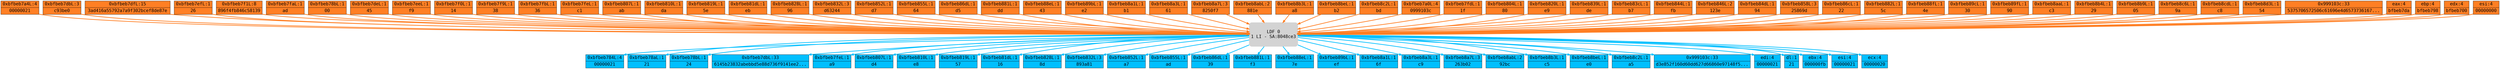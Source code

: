 digraph G {
	graph [bb="0,0,11090,306"];
	node [label="\N"];
	0	 [color=lightgrey,
		fontname=Consolas,
		fontsize=20,
		height=1.5139,
		label="LDF 0\n1 LI - SA:8048ce3",
		pos="5644,153",
		shape=Mrecord,
		style=filled,
		width=3];
	59	 [fillcolor=deepskyblue1,
		fontname=Consolas,
		fontsize=20,
		height=0.84722,
		label="{0xbfbeb784L:4 | 00000021 }",
		pos="2666,31",
		rects="2581.5,31,2750.5,61 2581.5,1,2750.5,31",
		shape=record,
		style=filled,
		width=2.3403];
	0 -> 59	 [color=deepskyblue1,
		penwidth=3,
		pos="e,2750.5,60.168 5535.9,150.4 5050.5,142.99 3081.9,110.32 2760.8,61.826"];
	60	 [fillcolor=deepskyblue1,
		fontname=Consolas,
		fontsize=20,
		height=0.84722,
		label="{0xbfbeb78aL:1 | 21 }",
		pos="2853,31",
		rects="2768.5,31,2937.5,61 2768.5,1,2937.5,31",
		shape=record,
		style=filled,
		width=2.3403];
	0 -> 60	 [color=deepskyblue1,
		penwidth=3,
		pos="e,2937.5,60.159 5535.9,152.36 5101.1,153.18 3478.2,150.25 2947.6,61.863"];
	61	 [fillcolor=deepskyblue1,
		fontname=Consolas,
		fontsize=20,
		height=0.84722,
		label="{0xbfbeb78bL:1 | 24 }",
		pos="3040,31",
		rects="2955.5,31,3124.5,61 2955.5,1,3124.5,31",
		shape=record,
		style=filled,
		width=2.3403];
	0 -> 61	 [color=deepskyblue1,
		penwidth=3,
		pos="e,3124.5,60.149 5535.7,152.04 5120,151.59 3626.6,144.28 3134.6,61.862"];
	62	 [fillcolor=deepskyblue1,
		fontname=Consolas,
		fontsize=20,
		height=0.84722,
		label="{0xbfbeb7dbL:33 | 6145b23832abebbd5e88d736f9141ee2... }",
		pos="3363,31",
		rects="3143,31,3583,61 3143,1,3583,31",
		shape=record,
		style=filled,
		width=6.1111];
	0 -> 62	 [color=deepskyblue1,
		penwidth=3,
		pos="e,3581.1,61.015 5535.9,150.55 5230.2,145.73 4333.6,126.71 3592,62 3591.8,61.98 3591.6,61.961 3591.3,61.941"];
	63	 [fillcolor=deepskyblue1,
		fontname=Consolas,
		fontsize=20,
		height=0.84722,
		label="{0xbfbeb7feL:1 | a9 }",
		pos="3683,31",
		rects="3601,31,3765,61 3601,1,3765,31",
		shape=record,
		style=filled,
		width=2.2778];
	0 -> 63	 [color=deepskyblue1,
		penwidth=3,
		pos="e,3765.2,59.989 5536,150.58 5193.9,145.5 4136.3,125.11 3775.2,61.779"];
	64	 [fillcolor=deepskyblue1,
		fontname=Consolas,
		fontsize=20,
		height=0.84722,
		label="{0xbfbeb807L:1 | d4 }",
		pos="3868,31",
		rects="3783.5,31,3952.5,61 3783.5,1,3952.5,31",
		shape=record,
		style=filled,
		width=2.3403];
	0 -> 64	 [color=deepskyblue1,
		penwidth=3,
		pos="e,3952.5,60.078 5535.9,149.82 5217.6,142.84 4286.2,118.21 3962.9,61.923"];
	65	 [fillcolor=deepskyblue1,
		fontname=Consolas,
		fontsize=20,
		height=0.84722,
		label="{0xbfbeb810L:1 | e8 }",
		pos="4055,31",
		rects="3970.5,31,4139.5,61 3970.5,1,4139.5,31",
		shape=record,
		style=filled,
		width=2.3403];
	0 -> 65	 [color=deepskyblue1,
		penwidth=3,
		pos="e,4139.6,60.051 5535.9,148.98 5242.6,140.24 4434.6,112.39 4149.5,61.858"];
	66	 [fillcolor=deepskyblue1,
		fontname=Consolas,
		fontsize=20,
		height=0.84722,
		label="{0xbfbeb819L:1 | 57 }",
		pos="4242,31",
		rects="4157.5,31,4326.5,61 4157.5,1,4326.5,31",
		shape=record,
		style=filled,
		width=2.3403];
	0 -> 66	 [color=deepskyblue1,
		penwidth=3,
		pos="e,4326.6,60.017 5535.7,147.9 5268.9,137.27 4584.1,106.62 4336.6,61.885"];
	67	 [fillcolor=deepskyblue1,
		fontname=Consolas,
		fontsize=20,
		height=0.84722,
		label="{0xbfbeb81dL:1 | 16 }",
		pos="4429,31",
		rects="4344.5,31,4513.5,61 4344.5,1,4513.5,31",
		shape=record,
		style=filled,
		width=2.3403];
	0 -> 67	 [color=deepskyblue1,
		penwidth=3,
		pos="e,4513.6,59.971 5535.8,151.5 5336.3,148.79 4897.4,134.48 4523.5,61.915"];
	68	 [fillcolor=deepskyblue1,
		fontname=Consolas,
		fontsize=20,
		height=0.84722,
		label="{0xbfbeb828L:1 | 8d }",
		pos="4616,31",
		rects="4531.5,31,4700.5,61 4531.5,1,4700.5,31",
		shape=record,
		style=filled,
		width=2.3403];
	0 -> 68	 [color=deepskyblue1,
		penwidth=3,
		pos="e,4700.6,59.907 5535.7,149.03 5362.4,142.64 5012.4,122.96 4710.4,61.91"];
	69	 [fillcolor=deepskyblue1,
		fontname=Consolas,
		fontsize=20,
		height=0.84722,
		label="{0xbfbeb832L:3 | 893a81 }",
		pos="4803,31",
		rects="4718.5,31,4887.5,61 4718.5,1,4887.5,31",
		shape=record,
		style=filled,
		width=2.3403];
	0 -> 69	 [color=deepskyblue1,
		penwidth=3,
		pos="e,4887.6,59.811 5535.9,145.41 5391.8,135.19 5128.9,111.53 4897.6,61.963"];
	70	 [fillcolor=deepskyblue1,
		fontname=Consolas,
		fontsize=20,
		height=0.84722,
		label="{0xbfbeb852L:1 | a7 }",
		pos="4990,31",
		rects="4905.5,31,5074.5,61 4905.5,1,5074.5,31",
		shape=record,
		style=filled,
		width=2.3403];
	0 -> 70	 [color=deepskyblue1,
		penwidth=3,
		pos="e,5074.6,59.654 5536,139.51 5424.8,125.55 5246.8,100.11 5084.8,62.061"];
	71	 [fillcolor=deepskyblue1,
		fontname=Consolas,
		fontsize=20,
		height=0.84722,
		label="{0xbfbeb855L:1 | ad }",
		pos="5177,31",
		rects="5092.5,31,5261.5,61 5092.5,1,5261.5,31",
		shape=record,
		style=filled,
		width=2.3403];
	0 -> 71	 [color=deepskyblue1,
		penwidth=3,
		pos="e,5261.7,59.348 5535.7,128.05 5463.5,111.56 5366.2,88.373 5271.5,62.069"];
	72	 [fillcolor=deepskyblue1,
		fontname=Consolas,
		fontsize=20,
		height=0.84722,
		label="{0xbfbeb86dL:1 | 39 }",
		pos="5364,31",
		rects="5279.5,31,5448.5,61 5279.5,1,5448.5,31",
		shape=record,
		style=filled,
		width=2.3403];
	0 -> 72	 [color=deepskyblue1,
		penwidth=3,
		pos="e,5431.9,61.113 5535.7,105.6 5504.2,92.096 5470.4,77.615 5441.2,65.102"];
	73	 [fillcolor=deepskyblue1,
		fontname=Consolas,
		fontsize=20,
		height=0.84722,
		label="{0xbfbeb881L:1 | f3 }",
		pos="5551,31",
		rects="5466.5,31,5635.5,61 5466.5,1,5635.5,31",
		shape=record,
		style=filled,
		width=2.3403];
	0 -> 73	 [color=deepskyblue1,
		penwidth=3,
		pos="e,5573.6,61.158 5602.7,98.667 5594.9,88.694 5587,78.472 5579.8,69.122"];
	74	 [fillcolor=deepskyblue1,
		fontname=Consolas,
		fontsize=20,
		height=0.84722,
		label="{0xbfbeb88eL:1 | 7e }",
		pos="5738,31",
		rects="5653.5,31,5822.5,61 5653.5,1,5822.5,31",
		shape=record,
		style=filled,
		width=2.3403];
	0 -> 74	 [color=deepskyblue1,
		penwidth=3,
		pos="e,5715.2,61.158 5685.8,98.667 5693.6,88.694 5701.6,78.472 5708.9,69.122"];
	75	 [fillcolor=deepskyblue1,
		fontname=Consolas,
		fontsize=20,
		height=0.84722,
		label="{0xbfbeb89bL:1 | ef }",
		pos="5925,31",
		rects="5840.5,31,6009.5,61 5840.5,1,6009.5,31",
		shape=record,
		style=filled,
		width=2.3403];
	0 -> 75	 [color=deepskyblue1,
		penwidth=3,
		pos="e,5857,61.021 5752.2,105.78 5784,92.193 5818.2,77.614 5847.6,65.032"];
	76	 [fillcolor=deepskyblue1,
		fontname=Consolas,
		fontsize=20,
		height=0.84722,
		label="{0xbfbeb8a1L:1 | 6f }",
		pos="6112,31",
		rects="6027.5,31,6196.5,61 6027.5,1,6196.5,31",
		shape=record,
		style=filled,
		width=2.3403];
	0 -> 76	 [color=deepskyblue1,
		penwidth=3,
		pos="e,6027.3,59.35 5752.1,128.17 5824.6,111.68 5922.3,88.456 6017.5,62.079"];
	77	 [fillcolor=deepskyblue1,
		fontname=Consolas,
		fontsize=20,
		height=0.84722,
		label="{0xbfbeb8a3L:1 | c9 }",
		pos="6299,31",
		rects="6214.5,31,6383.5,61 6214.5,1,6383.5,31",
		shape=record,
		style=filled,
		width=2.3403];
	0 -> 77	 [color=deepskyblue1,
		penwidth=3,
		pos="e,6214.4,59.655 5752.2,139.53 5863.6,125.58 6041.9,100.15 6204.2,62.064"];
	78	 [fillcolor=deepskyblue1,
		fontname=Consolas,
		fontsize=20,
		height=0.84722,
		label="{0xbfbeb8a7L:3 | 263b02 }",
		pos="6486,31",
		rects="6401.5,31,6570.5,61 6401.5,1,6570.5,31",
		shape=record,
		style=filled,
		width=2.3403];
	0 -> 78	 [color=deepskyblue1,
		penwidth=3,
		pos="e,6401.4,59.812 5752.2,145.43 5896.6,135.22 6159.8,111.58 6391.4,61.966"];
	79	 [fillcolor=deepskyblue1,
		fontname=Consolas,
		fontsize=20,
		height=0.84722,
		label="{0xbfbeb8abL:2 | 92bc }",
		pos="6673,31",
		rects="6588.5,31,6757.5,61 6588.5,1,6757.5,31",
		shape=record,
		style=filled,
		width=2.3403];
	0 -> 79	 [color=deepskyblue1,
		penwidth=3,
		pos="e,6588.4,59.907 5752,149.06 5925.4,142.69 6276,123.05 6578.6,61.914"];
	80	 [fillcolor=deepskyblue1,
		fontname=Consolas,
		fontsize=20,
		height=0.84722,
		label="{0xbfbeb8b3L:1 | c5 }",
		pos="6860,31",
		rects="6775.5,31,6944.5,61 6775.5,1,6944.5,31",
		shape=record,
		style=filled,
		width=2.3403];
	0 -> 80	 [color=deepskyblue1,
		penwidth=3,
		pos="e,6775.4,59.971 5752.3,151.51 5952,148.81 6391.3,134.53 6765.5,61.917"];
	81	 [fillcolor=deepskyblue1,
		fontname=Consolas,
		fontsize=20,
		height=0.84722,
		label="{0xbfbeb8beL:1 | e0 }",
		pos="7047,31",
		rects="6962.5,31,7131.5,61 6962.5,1,7131.5,31",
		shape=record,
		style=filled,
		width=2.3403];
	0 -> 81	 [color=deepskyblue1,
		penwidth=3,
		pos="e,6962.4,60.017 5752.3,147.9 6019.4,137.28 6704.7,106.65 6952.4,61.886"];
	82	 [fillcolor=deepskyblue1,
		fontname=Consolas,
		fontsize=20,
		height=0.84722,
		label="{0xbfbeb8c2L:1 | a5 }",
		pos="7233,31",
		rects="7149.5,31,7316.5,61 7149.5,1,7316.5,31",
		shape=record,
		style=filled,
		width=2.3125];
	0 -> 82	 [color=deepskyblue1,
		penwidth=3,
		pos="e,7149.4,60.053 5752.1,149.03 6045.7,140.41 6854.3,112.82 7139.4,61.876"];
	83	 [fillcolor=deepskyblue1,
		fontname=Consolas,
		fontsize=20,
		height=0.84722,
		label="{0x999103c:33 | d3e852f160d60dd627d66860e97148f5... }",
		pos="7552,31",
		rects="7335,31,7769,61 7335,1,7769,31",
		shape=record,
		style=filled,
		width=6.0278];
	0 -> 83	 [color=deepskyblue1,
		penwidth=3,
		pos="e,7335.2,61.028 5752.4,149.12 6019.9,141.39 6732.8,116.9 7325,62 7325.1,61.99 7325.2,61.98 7325.3,61.971"];
	84	 [fillcolor=deepskyblue1,
		fontname=Consolas,
		fontsize=20,
		height=0.84722,
		label="{edi:4 | 00000021 }",
		pos="7847,31",
		rects="7787.5,31,7906.5,61 7787.5,1,7906.5,31",
		shape=record,
		style=filled,
		width=1.6458];
	0 -> 84	 [color=deepskyblue1,
		penwidth=3,
		pos="e,7787.2,59.527 5752.1,152.66 6126.5,154.13 7366.4,152.09 7777.4,61.745"];
	85	 [fillcolor=deepskyblue1,
		fontname=Consolas,
		fontsize=20,
		height=0.84722,
		label="{dl:1 | 21 }",
		pos="7952,31",
		rects="7924.5,31,7979.5,61 7924.5,1,7979.5,31",
		shape=record,
		style=filled,
		width=0.75694];
	0 -> 85	 [color=deepskyblue1,
		penwidth=3,
		pos="e,7924.5,57.274 5752.2,151.71 6176.3,150.03 7711.6,138.65 7915,62 7915.1,61.962 7915.2,61.923 7915.3,61.884"];
	86	 [fillcolor=deepskyblue1,
		fontname=Consolas,
		fontsize=20,
		height=0.84722,
		label="{ebx:4 | 000000fb }",
		pos="8054,31",
		rects="7997.5,31,8110.5,61 7997.5,1,8110.5,31",
		shape=record,
		style=filled,
		width=1.5625];
	0 -> 86	 [color=deepskyblue1,
		penwidth=3,
		pos="e,7997.2,59.427 5752.3,150.3 6178,143.3 7726.1,114.6 7987.1,61.643"];
	87	 [fillcolor=deepskyblue1,
		fontname=Consolas,
		fontsize=20,
		height=0.84722,
		label="{esi:4 | 00000021 }",
		pos="8188,31",
		rects="8128.5,31,8247.5,61 8128.5,1,8247.5,31",
		shape=record,
		style=filled,
		width=1.6458];
	0 -> 87	 [color=deepskyblue1,
		penwidth=3,
		pos="e,8128.2,59.548 5752.2,150.44 6193.1,143.75 7843.8,115.52 8118.3,61.639"];
	88	 [fillcolor=deepskyblue1,
		fontname=Consolas,
		fontsize=20,
		height=0.84722,
		label="{ecx:4 | 00000020 }",
		pos="8325,31",
		rects="8265.5,31,8384.5,61 8265.5,1,8384.5,31",
		shape=record,
		style=filled,
		width=1.6458];
	0 -> 88	 [color=deepskyblue1,
		penwidth=3,
		pos="e,8265.2,59.556 5752.3,150.66 6208.8,144.68 7965.9,118.36 8255.2,61.671"];
	1	 [fillcolor=chocolate1,
		fontname=Consolas,
		fontsize=20,
		height=0.84722,
		label="{0xbfbeb7a4L:4 | 00000021 }",
		pos="84,275",
		rects="-0.5,275,168.5,305 -0.5,245,168.5,275",
		shape=record,
		style=filled,
		width=2.3403];
	1 -> 0	 [color=chocolate1,
		penwidth=3,
		pos="e,5536,153.88 168.52,245.77 171.71,245.11 174.87,244.51 178,244 721.81,154.73 4778.1,153.36 5525.7,153.88",
		width=5];
	2	 [fillcolor=chocolate1,
		fontname=Consolas,
		fontsize=20,
		height=0.84722,
		label="{0xbfbeb7dbL:3 | c93be0 }",
		pos="271,275",
		rects="186.5,275,355.5,305 186.5,245,355.5,275",
		shape=record,
		style=filled,
		width=2.3403];
	2 -> 0	 [color=chocolate1,
		penwidth=3,
		pos="e,5536,153.93 355.64,245.56 358.45,244.98 361.24,244.46 364,244 888.24,156.95 4793.9,153.76 5526,153.93",
		width=5];
	3	 [fillcolor=chocolate1,
		fontname=Consolas,
		fontsize=20,
		height=0.84722,
		label="{0xbfbeb7dfL:15 | 3ad416a55792a7a9f302bcef8de87e }",
		pos="567,275",
		rects="373.5,275,760.5,305 373.5,245,760.5,275",
		shape=record,
		style=filled,
		width=5.3681];
	3 -> 0	 [color=chocolate1,
		penwidth=3,
		pos="e,5536,154.11 758.72,245 762.51,244.64 766.27,244.31 770,244 1736.1,164.03 4875.9,155.11 5525.7,154.12",
		width=5];
	4	 [fillcolor=chocolate1,
		fontname=Consolas,
		fontsize=20,
		height=0.84722,
		label="{0xbfbeb7efL:1 | 26 }",
		pos="861,275",
		rects="779,275,943,305 779,245,943,275",
		shape=record,
		style=filled,
		width=2.2778];
	4 -> 0	 [color=chocolate1,
		penwidth=3,
		pos="e,5535.8,154.14 943.06,245.73 946.06,245.08 949.05,244.5 952,244 1414.4,165.18 4842.4,155.34 5525.7,154.16",
		width=5];
	5	 [fillcolor=chocolate1,
		fontname=Consolas,
		fontsize=20,
		height=0.84722,
		label="{0xbfbeb7f1L:8 | 896f4fb846c58139 }",
		pos="1066,275",
		rects="961.5,275,1170.5,305 961.5,245,1170.5,275",
		shape=record,
		style=filled,
		width=2.8958];
	5 -> 0	 [color=chocolate1,
		penwidth=3,
		pos="e,5536,154.64 1170.8,245.43 1173.9,244.9 1177,244.42 1180,244 1620.8,182.45 4863.4,158.9 5526,154.71",
		width=5];
	6	 [fillcolor=chocolate1,
		fontname=Consolas,
		fontsize=20,
		height=0.84722,
		label="{0xbfbeb7faL:1 | ad }",
		pos="1271,275",
		rects="1189,275,1353,305 1189,245,1353,275",
		shape=record,
		style=filled,
		width=2.2778];
	6 -> 0	 [color=chocolate1,
		penwidth=3,
		pos="e,5535.8,154.37 1353.2,245.9 1356.5,245.19 1359.8,244.55 1363,244 1782.7,172.77 4878.3,156.96 5525.6,154.41",
		width=5];
	7	 [fillcolor=chocolate1,
		fontname=Consolas,
		fontsize=20,
		height=0.84722,
		label="{0xbfbeb78bL:1 | 00 }",
		pos="1456,275",
		rects="1371.5,275,1540.5,305 1371.5,245,1540.5,275",
		shape=record,
		style=filled,
		width=2.3403];
	7 -> 0	 [color=chocolate1,
		penwidth=3,
		pos="e,5535.9,154.53 1540.5,245.8 1543.7,245.13 1546.9,244.52 1550,244 1950.4,177.14 4895.1,157.94 5525.4,154.58",
		width=5];
	8	 [fillcolor=chocolate1,
		fontname=Consolas,
		fontsize=20,
		height=0.84722,
		label="{0xbfbeb7deL:1 | 45 }",
		pos="1643,275",
		rects="1558.5,275,1727.5,305 1558.5,245,1727.5,275",
		shape=record,
		style=filled,
		width=2.3403];
	8 -> 0	 [color=chocolate1,
		penwidth=3,
		pos="e,5535.6,154.65 1727.5,245.8 1730.7,245.13 1733.9,244.52 1737,244 2117.9,180.18 4912.5,158.69 5525.4,154.72",
		width=5];
	9	 [fillcolor=chocolate1,
		fontname=Consolas,
		fontsize=20,
		height=0.84722,
		label="{0xbfbeb7eeL:1 | f9 }",
		pos="1830,275",
		rects="1745.5,275,1914.5,305 1745.5,245,1914.5,275",
		shape=record,
		style=filled,
		width=2.3403];
	9 -> 0	 [color=chocolate1,
		penwidth=3,
		pos="e,5535.6,154.79 1914.5,245.8 1917.7,245.13 1920.9,244.53 1924,244 2285.5,183.22 4930.2,159.47 5525.3,154.86",
		width=5];
	10	 [fillcolor=chocolate1,
		fontname=Consolas,
		fontsize=20,
		height=0.84722,
		label="{0xbfbeb7f0L:1 | 14 }",
		pos="2015,275",
		rects="1933,275,2097,305 1933,245,2097,275",
		shape=record,
		style=filled,
		width=2.2778];
	10 -> 0	 [color=chocolate1,
		penwidth=3,
		pos="e,5535.9,154.87 2097.1,245.75 2100.1,245.1 2103,244.51 2106,244 2448.4,184.54 4948.7,159.89 5525.5,154.96",
		width=5];
	11	 [fillcolor=chocolate1,
		fontname=Consolas,
		fontsize=20,
		height=0.84722,
		label="{0xbfbeb7f9L:1 | 38 }",
		pos="2197,275",
		rects="2115,275,2279,305 2115,245,2279,275",
		shape=record,
		style=filled,
		width=2.2778];
	11 -> 0	 [color=chocolate1,
		penwidth=3,
		pos="e,5535.8,155.03 2279.1,245.76 2282.1,245.1 2285.1,244.51 2288,244 2611.6,187.58 4967.6,160.74 5525.7,155.13",
		width=5];
	12	 [fillcolor=chocolate1,
		fontname=Consolas,
		fontsize=20,
		height=0.84722,
		label="{0xbfbeb7fbL:1 | 36 }",
		pos="2379,275",
		rects="2297,275,2461,305 2297,245,2461,275",
		shape=record,
		style=filled,
		width=2.2778];
	12 -> 0	 [color=chocolate1,
		penwidth=3,
		pos="e,5535.7,155.21 2461.1,245.76 2464.1,245.11 2467.1,244.52 2470,244 2774.8,190.62 4986,161.65 5525.5,155.33",
		width=5];
	13	 [fillcolor=chocolate1,
		fontname=Consolas,
		fontsize=20,
		height=0.84722,
		label="{0xbfbeb7feL:1 | c1 }",
		pos="2561,275",
		rects="2479,275,2643,305 2479,245,2643,275",
		shape=record,
		style=filled,
		width=2.2778];
	13 -> 0	 [color=chocolate1,
		penwidth=3,
		pos="e,5535.7,155.43 2643.2,245.94 2646.5,245.21 2649.8,244.56 2653,244 2939,194.13 5005.7,162.73 5525.6,155.57",
		width=5];
	14	 [fillcolor=chocolate1,
		fontname=Consolas,
		fontsize=20,
		height=0.84722,
		label="{0xbfbeb807L:1 | ab }",
		pos="2746,275",
		rects="2661.5,275,2830.5,305 2661.5,245,2830.5,275",
		shape=record,
		style=filled,
		width=2.3403];
	14 -> 0	 [color=chocolate1,
		penwidth=3,
		pos="e,5535.8,153.48 2830.5,245.84 2833.7,245.15 2836.9,244.54 2840,244 3368.4,153.01 5062.2,151.96 5525.8,153.45",
		width=5];
	15	 [fillcolor=chocolate1,
		fontname=Consolas,
		fontsize=20,
		height=0.84722,
		label="{0xbfbeb810L:1 | da }",
		pos="2933,275",
		rects="2848.5,275,3017.5,305 2848.5,245,3017.5,275",
		shape=record,
		style=filled,
		width=2.3403];
	15 -> 0	 [color=chocolate1,
		penwidth=3,
		pos="e,5535.8,153.77 3017.5,245.85 3020.7,245.16 3023.9,244.54 3027,244 3517.1,159.03 5081.7,153.56 5525.6,153.77",
		width=5];
	16	 [fillcolor=chocolate1,
		fontname=Consolas,
		fontsize=20,
		height=0.84722,
		label="{0xbfbeb819L:1 | 5e }",
		pos="3120,275",
		rects="3035.5,275,3204.5,305 3035.5,245,3204.5,275",
		shape=record,
		style=filled,
		width=2.3403];
	16 -> 0	 [color=chocolate1,
		penwidth=3,
		pos="e,5536,154.11 3204.5,245.86 3207.7,245.17 3210.9,244.55 3214,244 3666.1,165.01 5103.1,155.27 5525.9,154.13",
		width=5];
	17	 [fillcolor=chocolate1,
		fontname=Consolas,
		fontsize=20,
		height=0.84722,
		label="{0xbfbeb81dL:1 | eb }",
		pos="3307,275",
		rects="3222.5,275,3391.5,305 3222.5,245,3391.5,275",
		shape=record,
		style=filled,
		width=2.3403];
	17 -> 0	 [color=chocolate1,
		penwidth=3,
		pos="e,5535.7,154.5 3391.5,245.87 3394.7,245.18 3397.9,244.55 3401,244 3814.9,171.02 5123.8,157.13 5525.5,154.56",
		width=5];
	18	 [fillcolor=chocolate1,
		fontname=Consolas,
		fontsize=20,
		height=0.84722,
		label="{0xbfbeb828L:1 | 96 }",
		pos="3494,275",
		rects="3409.5,275,3578.5,305 3409.5,245,3578.5,275",
		shape=record,
		style=filled,
		width=2.3403];
	18 -> 0	 [color=chocolate1,
		penwidth=3,
		pos="e,5536,154.96 3578.5,245.88 3581.7,245.19 3584.9,244.56 3588,244 3964.1,176.98 5146.7,159.13 5525.8,155.06",
		width=5];
	19	 [fillcolor=chocolate1,
		fontname=Consolas,
		fontsize=20,
		height=0.84722,
		label="{0xbfbeb832L:3 | d63244 }",
		pos="3681,275",
		rects="3596.5,275,3765.5,305 3596.5,245,3765.5,275",
		shape=record,
		style=filled,
		width=2.3403];
	19 -> 0	 [color=chocolate1,
		penwidth=3,
		pos="e,5536,155.51 3765.5,245.9 3768.7,245.2 3771.9,244.56 3775,244 4113.4,182.93 5170.4,161.32 5525.9,155.67",
		width=5];
	20	 [fillcolor=chocolate1,
		fontname=Consolas,
		fontsize=20,
		height=0.84722,
		label="{0xbfbeb852L:1 | d7 }",
		pos="3868,275",
		rects="3783.5,275,3952.5,305 3783.5,245,3952.5,275",
		shape=record,
		style=filled,
		width=2.3403];
	20 -> 0	 [color=chocolate1,
		penwidth=3,
		pos="e,5535.9,156.18 3952.5,245.92 3955.7,245.22 3958.9,244.57 3962,244 4262.8,188.89 5194.8,163.76 5525.8,156.4",
		width=5];
	21	 [fillcolor=chocolate1,
		fontname=Consolas,
		fontsize=20,
		height=0.84722,
		label="{0xbfbeb855L:1 | 64 }",
		pos="4055,275",
		rects="3970.5,275,4139.5,305 3970.5,245,4139.5,275",
		shape=record,
		style=filled,
		width=2.3403];
	21 -> 0	 [color=chocolate1,
		penwidth=3,
		pos="e,5535.9,157.02 4139.6,245.95 4142.7,245.24 4145.9,244.58 4149,244 4412.4,194.84 5220.6,166.5 5525.7,157.32",
		width=5];
	22	 [fillcolor=chocolate1,
		fontname=Consolas,
		fontsize=20,
		height=0.84722,
		label="{0xbfbeb86dL:1 | d5 }",
		pos="4242,275",
		rects="4157.5,275,4326.5,305 4157.5,245,4326.5,275",
		shape=record,
		style=filled,
		width=2.3403];
	22 -> 0	 [color=chocolate1,
		penwidth=3,
		pos="e,5535.7,158.1 4326.6,245.98 4329.7,245.26 4332.9,244.59 4336,244 4562.2,200.77 5248.2,169.65 5525.6,158.5",
		width=5];
	23	 [fillcolor=chocolate1,
		fontname=Consolas,
		fontsize=20,
		height=0.84722,
		label="{0xbfbeb881L:1 | dd }",
		pos="4429,275",
		rects="4344.5,275,4513.5,305 4344.5,245,4513.5,275",
		shape=record,
		style=filled,
		width=2.3403];
	23 -> 0	 [color=chocolate1,
		penwidth=3,
		pos="e,5535.8,154.5 4513.6,246.03 4516.7,245.29 4519.9,244.61 4523,244 4883.5,172.97 5319.8,157.74 5525.6,154.65",
		width=5];
	24	 [fillcolor=chocolate1,
		fontname=Consolas,
		fontsize=20,
		height=0.84722,
		label="{0xbfbeb88eL:1 | 43 }",
		pos="4616,275",
		rects="4531.5,275,4700.5,305 4531.5,245,4700.5,275",
		shape=record,
		style=filled,
		width=2.3403];
	24 -> 0	 [color=chocolate1,
		penwidth=3,
		pos="e,5535.7,156.97 4700.6,246.09 4703.7,245.34 4706.9,244.64 4710,244 4999.2,184.62 5347,164.21 5525.5,157.35",
		width=5];
	25	 [fillcolor=chocolate1,
		fontname=Consolas,
		fontsize=20,
		height=0.84722,
		label="{0xbfbeb89bL:1 | e2 }",
		pos="4803,275",
		rects="4718.5,275,4887.5,305 4718.5,245,4887.5,275",
		shape=record,
		style=filled,
		width=2.3403];
	25 -> 0	 [color=chocolate1,
		penwidth=3,
		pos="e,5535.9,160.59 4887.6,246.19 4890.8,245.41 4893.9,244.67 4897,244 5116.3,196.25 5377.7,172.06 5525.9,161.31",
		width=5];
	26	 [fillcolor=chocolate1,
		fontname=Consolas,
		fontsize=20,
		height=0.84722,
		label="{0xbfbeb8a1L:1 | b1 }",
		pos="4990,275",
		rects="4905.5,275,5074.5,305 4905.5,245,5074.5,275",
		shape=record,
		style=filled,
		width=2.3403];
	26 -> 0	 [color=chocolate1,
		penwidth=3,
		pos="e,5536,166.49 5074.6,246.35 5077.8,245.52 5080.9,244.74 5084,244 5234.7,208.05 5411.8,182.29 5525.8,167.77",
		width=5];
	27	 [fillcolor=chocolate1,
		fontname=Consolas,
		fontsize=20,
		height=0.84722,
		label="{0xbfbeb8a3L:1 | 61 }",
		pos="5177,275",
		rects="5092.5,275,5261.5,305 5092.5,245,5261.5,275",
		shape=record,
		style=filled,
		width=2.3403];
	27 -> 0	 [color=chocolate1,
		penwidth=3,
		pos="e,5535.7,177.95 5261.7,246.65 5264.8,245.74 5267.9,244.85 5271,244 5355.7,220.29 5452.3,197.09 5526,180.19",
		width=5];
	28	 [fillcolor=chocolate1,
		fontname=Consolas,
		fontsize=20,
		height=0.84722,
		label="{0xbfbeb8a7L:3 | 8250f7 }",
		pos="5364,275",
		rects="5279.5,275,5448.5,305 5279.5,245,5448.5,275",
		shape=record,
		style=filled,
		width=2.3403];
	28 -> 0	 [color=chocolate1,
		penwidth=3,
		pos="e,5535.9,200.33 5431.8,244.95 5460.2,232.77 5494.1,218.24 5526.4,204.41",
		width=5];
	29	 [fillcolor=chocolate1,
		fontname=Consolas,
		fontsize=20,
		height=0.84722,
		label="{0xbfbeb8abL:2 | 881e }",
		pos="5551,275",
		rects="5466.5,275,5635.5,305 5466.5,245,5635.5,275",
		shape=record,
		style=filled,
		width=2.3403];
	29 -> 0	 [color=chocolate1,
		penwidth=3,
		pos="e,5602.8,207.17 5573.5,244.95 5580.5,235.89 5588.6,225.52 5596.6,215.12",
		width=5];
	30	 [fillcolor=chocolate1,
		fontname=Consolas,
		fontsize=20,
		height=0.84722,
		label="{0xbfbeb8b3L:1 | a8 }",
		pos="5738,275",
		rects="5653.5,275,5822.5,305 5653.5,245,5822.5,275",
		shape=record,
		style=filled,
		width=2.3403];
	30 -> 0	 [color=chocolate1,
		penwidth=3,
		pos="e,5685.6,207.17 5715.2,244.95 5708.1,235.89 5700,225.52 5691.9,215.12",
		width=5];
	31	 [fillcolor=chocolate1,
		fontname=Consolas,
		fontsize=20,
		height=0.84722,
		label="{0xbfbeb8beL:1 | b2 }",
		pos="5925,275",
		rects="5840.5,275,6009.5,305 5840.5,245,6009.5,275",
		shape=record,
		style=filled,
		width=2.3403];
	31 -> 0	 [color=chocolate1,
		penwidth=3,
		pos="e,5752.2,200.22 5857,244.95 5828.4,232.74 5794.2,218.16 5761.8,204.3",
		width=5];
	32	 [fillcolor=chocolate1,
		fontname=Consolas,
		fontsize=20,
		height=0.84722,
		label="{0xbfbeb8c2L:1 | bd }",
		pos="6111,275",
		rects="6027.5,275,6194.5,305 6027.5,245,6194.5,275",
		shape=record,
		style=filled,
		width=2.3125];
	32 -> 0	 [color=chocolate1,
		penwidth=3,
		pos="e,5752.2,177.74 6027.4,246.71 6024.3,245.78 6021.1,244.87 6018,244 5932.9,220.08 5835.9,196.85 5762,179.98",
		width=5];
	33	 [fillcolor=chocolate1,
		fontname=Consolas,
		fontsize=20,
		height=0.84722,
		label="{0xbfbeb7a0L:4 | 0999103c }",
		pos="6297,275",
		rects="6212.5,275,6381.5,305 6212.5,245,6381.5,275",
		shape=record,
		style=filled,
		width=2.3403];
	33 -> 0	 [color=chocolate1,
		penwidth=3,
		pos="e,5752.1,166.54 6212.4,246.35 6209.2,245.52 6206.1,244.74 6203,244 6052.6,208.12 5876.1,182.36 5762.2,167.82",
		width=5];
	34	 [fillcolor=chocolate1,
		fontname=Consolas,
		fontsize=20,
		height=0.84722,
		label="{0xbfbeb7fdL:1 | 1f }",
		pos="6482,275",
		rects="6400,275,6564,305 6400,245,6564,275",
		shape=record,
		style=filled,
		width=2.2778];
	34 -> 0	 [color=chocolate1,
		penwidth=3,
		pos="e,5752.3,160.41 6400,246.37 6396.6,245.52 6393.3,244.73 6390,244 6171.3,195.64 5910.4,171.67 5762.3,161.12",
		width=5];
	35	 [fillcolor=chocolate1,
		fontname=Consolas,
		fontsize=20,
		height=0.84722,
		label="{0xbfbeb804L:1 | 80 }",
		pos="6667,275",
		rects="6582.5,275,6751.5,305 6582.5,245,6751.5,275",
		shape=record,
		style=filled,
		width=2.3403];
	35 -> 0	 [color=chocolate1,
		penwidth=3,
		pos="e,5752,157.04 6582.4,246.1 6579.3,245.34 6576.1,244.64 6573,244 6285.5,184.9 5939.9,164.38 5762.2,157.43",
		width=5];
	36	 [fillcolor=chocolate1,
		fontname=Consolas,
		fontsize=20,
		height=0.84722,
		label="{0xbfbeb820L:1 | e9 }",
		pos="6854,275",
		rects="6769.5,275,6938.5,305 6769.5,245,6938.5,275",
		shape=record,
		style=filled,
		width=2.3403];
	36 -> 0	 [color=chocolate1,
		penwidth=3,
		pos="e,5752.1,154.56 6769.4,246.03 6766.3,245.29 6763.1,244.61 6760,244 6401.3,173.27 5967.3,157.89 5762.3,154.71",
		width=5];
	37	 [fillcolor=chocolate1,
		fontname=Consolas,
		fontsize=20,
		height=0.84722,
		label="{0xbfbeb839L:1 | de }",
		pos="7041,275",
		rects="6956.5,275,7125.5,305 6956.5,245,7125.5,275",
		shape=record,
		style=filled,
		width=2.3403];
	37 -> 0	 [color=chocolate1,
		penwidth=3,
		pos="e,5752.3,158.13 6956.4,245.98 6953.3,245.26 6950.1,244.6 6947,244 6721.8,200.93 6039.1,169.74 5762.4,158.54",
		width=5];
	38	 [fillcolor=chocolate1,
		fontname=Consolas,
		fontsize=20,
		height=0.84722,
		label="{0xbfbeb83cL:1 | b7 }",
		pos="7227,275",
		rects="7143.5,275,7310.5,305 7143.5,245,7310.5,275",
		shape=record,
		style=filled,
		width=2.3125];
	38 -> 0	 [color=chocolate1,
		penwidth=3,
		pos="e,5752.2,157 7143.4,245.95 7140.2,245.23 7137.1,244.58 7134,244 6871.7,194.6 6066.9,166.43 5762.4,157.31",
		width=5];
	39	 [fillcolor=chocolate1,
		fontname=Consolas,
		fontsize=20,
		height=0.84722,
		label="{0xbfbeb844L:1 | fb }",
		pos="7413,275",
		rects="7328.5,275,7497.5,305 7328.5,245,7497.5,275",
		shape=record,
		style=filled,
		width=2.3403];
	39 -> 0	 [color=chocolate1,
		penwidth=3,
		pos="e,5752.2,156.21 7328.5,245.92 7325.3,245.22 7322.1,244.57 7319,244 7019.6,189.12 6092.5,163.86 5762.3,156.44",
		width=5];
	40	 [fillcolor=chocolate1,
		fontname=Consolas,
		fontsize=20,
		height=0.84722,
		label="{0xbfbeb846L:2 | 123e }",
		pos="7600,275",
		rects="7515.5,275,7684.5,305 7515.5,245,7684.5,275",
		shape=record,
		style=filled,
		width=2.3403];
	40 -> 0	 [color=chocolate1,
		penwidth=3,
		pos="e,5752.2,155.53 7515.5,245.9 7512.3,245.2 7509.1,244.56 7506,244 7169,183.17 6117.1,161.41 5762.2,155.69",
		width=5];
	41	 [fillcolor=chocolate1,
		fontname=Consolas,
		fontsize=20,
		height=0.84722,
		label="{0xbfbeb84dL:1 | 94 }",
		pos="7787,275",
		rects="7702.5,275,7871.5,305 7702.5,245,7871.5,275",
		shape=record,
		style=filled,
		width=2.3403];
	41 -> 0	 [color=chocolate1,
		penwidth=3,
		pos="e,5752.3,154.98 7702.5,245.88 7699.3,245.19 7696.1,244.56 7693,244 7318.4,177.22 6141,159.21 5762.5,155.09",
		width=5];
	42	 [fillcolor=chocolate1,
		fontname=Consolas,
		fontsize=20,
		height=0.84722,
		label="{0xbfbeb858L:3 | 25869d }",
		pos="7974,275",
		rects="7889.5,275,8058.5,305 7889.5,245,8058.5,275",
		shape=record,
		style=filled,
		width=2.3403];
	42 -> 0	 [color=chocolate1,
		penwidth=3,
		pos="e,5752.3,154.52 7889.5,245.87 7886.3,245.18 7883.1,244.55 7880,244 7467.5,171.24 6163.4,157.2 5762.4,154.58",
		width=5];
	43	 [fillcolor=chocolate1,
		fontname=Consolas,
		fontsize=20,
		height=0.84722,
		label="{0xbfbeb86cL:1 | 22 }",
		pos="8160,275",
		rects="8076.5,275,8243.5,305 8076.5,245,8243.5,275",
		shape=record,
		style=filled,
		width=2.3125];
	43 -> 0	 [color=chocolate1,
		penwidth=3,
		pos="e,5752.1,154.08 8076.4,245.86 8073.2,245.17 8070.1,244.55 8067,244 7616.5,164.53 6184.2,155.13 5762.1,154.1",
		width=5];
	44	 [fillcolor=chocolate1,
		fontname=Consolas,
		fontsize=20,
		height=0.84722,
		label="{0xbfbeb882L:1 | 5c }",
		pos="8346,275",
		rects="8261.5,275,8430.5,305 8261.5,245,8430.5,275",
		shape=record,
		style=filled,
		width=2.3403];
	44 -> 0	 [color=chocolate1,
		penwidth=3,
		pos="e,5752.2,153.79 8261.5,245.85 8258.3,245.16 8255.1,244.54 8252,244 7763.7,159.32 6205.3,153.64 5762.4,153.78",
		width=5];
	45	 [fillcolor=chocolate1,
		fontname=Consolas,
		fontsize=20,
		height=0.84722,
		label="{0xbfbeb88fL:1 | 4e }",
		pos="8531,275",
		rects="8449,275,8613,305 8449,245,8613,275",
		shape=record,
		style=filled,
		width=2.2778];
	45 -> 0	 [color=chocolate1,
		penwidth=3,
		pos="e,5752.4,155.68 8448.8,245.95 8445.5,245.22 8442.2,244.57 8439,244 8173.2,197.36 6260.7,163.84 5762.4,155.84",
		width=5];
	46	 [fillcolor=chocolate1,
		fontname=Consolas,
		fontsize=20,
		height=0.84722,
		label="{0xbfbeb89cL:1 | 30 }",
		pos="8715,275",
		rects="8631.5,275,8798.5,305 8631.5,245,8798.5,275",
		shape=record,
		style=filled,
		width=2.3125];
	46 -> 0	 [color=chocolate1,
		penwidth=3,
		pos="e,5752.2,155.47 8631.4,245.83 8628.2,245.15 8625.1,244.53 8622,244 8337.3,194.79 6280.7,162.92 5762.3,155.61",
		width=5];
	47	 [fillcolor=chocolate1,
		fontname=Consolas,
		fontsize=20,
		height=0.84722,
		label="{0xbfbeb89fL:1 | 90 }",
		pos="8899,275",
		rects="8817,275,8981,305 8817,245,8981,275",
		shape=record,
		style=filled,
		width=2.2778];
	47 -> 0	 [color=chocolate1,
		penwidth=3,
		pos="e,5752.4,155.24 8816.8,245.93 8813.5,245.21 8810.2,244.56 8807,244 8503.3,191.29 6300.9,161.83 5762.5,155.36",
		width=5];
	48	 [fillcolor=chocolate1,
		fontname=Consolas,
		fontsize=20,
		height=0.84722,
		label="{0xbfbeb8aaL:1 | c3 }",
		pos="9084,275",
		rects="8999.5,275,9168.5,305 8999.5,245,9168.5,275",
		shape=record,
		style=filled,
		width=2.3403];
	48 -> 0	 [color=chocolate1,
		penwidth=3,
		pos="e,5752.3,155.1 8999.5,245.81 8996.3,245.14 8993.1,244.53 8990,244 8667.2,189.28 6319.6,161.16 5762.4,155.21",
		width=5];
	49	 [fillcolor=chocolate1,
		fontname=Consolas,
		fontsize=20,
		height=0.84722,
		label="{0xbfbeb8b4L:1 | 29 }",
		pos="9271,275",
		rects="9186.5,275,9355.5,305 9186.5,245,9355.5,275",
		shape=record,
		style=filled,
		width=2.3403];
	49 -> 0	 [color=chocolate1,
		penwidth=3,
		pos="e,5752.4,154.93 9186.5,245.81 9183.3,245.14 9180.1,244.53 9177,244 8834.9,186.26 6339.6,160.3 5762.8,155.03",
		width=5];
	50	 [fillcolor=chocolate1,
		fontname=Consolas,
		fontsize=20,
		height=0.84722,
		label="{0xbfbeb8b9L:1 | 05 }",
		pos="9458,275",
		rects="9373.5,275,9542.5,305 9373.5,245,9542.5,275",
		shape=record,
		style=filled,
		width=2.3403];
	50 -> 0	 [color=chocolate1,
		penwidth=3,
		pos="e,5752.4,154.79 9373.5,245.8 9370.3,245.13 9367.1,244.53 9364,244 9002.5,183.22 6357.8,159.47 5762.7,154.86",
		width=5];
	51	 [fillcolor=chocolate1,
		fontname=Consolas,
		fontsize=20,
		height=0.84722,
		label="{0xbfbeb8c6L:1 | 9a }",
		pos="9644,275",
		rects="9560.5,275,9727.5,305 9560.5,245,9727.5,275",
		shape=record,
		style=filled,
		width=2.3125];
	51 -> 0	 [color=chocolate1,
		penwidth=3,
		pos="e,5752.4,154.63 9560.4,245.8 9557.2,245.13 9554.1,244.52 9551,244 9170.2,179.59 6375.5,158.56 5762.6,154.69",
		width=5];
	52	 [fillcolor=chocolate1,
		fontname=Consolas,
		fontsize=20,
		height=0.84722,
		label="{0xbfbeb8cdL:1 | c8 }",
		pos="9829,275",
		rects="9745.5,275,9912.5,305 9745.5,245,9912.5,275",
		shape=record,
		style=filled,
		width=2.3125];
	52 -> 0	 [color=chocolate1,
		penwidth=3,
		pos="e,5752,154.51 9745.4,245.79 9742.2,245.12 9739.1,244.52 9736,244 9335.9,176.55 6392.6,157.82 5762.5,154.56",
		width=5];
	53	 [fillcolor=chocolate1,
		fontname=Consolas,
		fontsize=20,
		height=0.84722,
		label="{0xbfbeb8d3L:1 | 54 }",
		pos="10015,275",
		rects="9930.5,275,10100,305 9930.5,245,10100,275",
		shape=record,
		style=filled,
		width=2.3403];
	53 -> 0	 [color=chocolate1,
		penwidth=3,
		pos="e,5752.1,154.42 9930.5,245.79 9927.3,245.12 9924.1,244.52 9921,244 9501.5,174.15 6408.9,157.25 5762.3,154.46",
		width=5];
	54	 [fillcolor=chocolate1,
		fontname=Consolas,
		fontsize=20,
		height=0.84722,
		label="{0x999103c:33 | 5375706572506c61696e4d6573736167... }",
		pos="10339,275",
		rects="10118,275,10560,305 10118,245,10560,275",
		shape=record,
		style=filled,
		width=6.1458];
	54 -> 0	 [color=chocolate1,
		penwidth=3,
		pos="e,5752.5,154.58 10121,245 10116,244.64 10112,244.31 10108,244 9227.6,178.16 6379.9,158.23 5762.7,154.64",
		width=5];
	55	 [fillcolor=chocolate1,
		fontname=Consolas,
		fontsize=20,
		height=0.84722,
		label="{eax:4 | bfbeb7da }",
		pos="10635,275",
		rects="10578,275,10692,305 10578,245,10692,275",
		shape=record,
		style=filled,
		width=1.5625];
	55 -> 0	 [color=chocolate1,
		penwidth=3,
		pos="e,5752.2,154.73 10578,246.5 10575,245.54 10572,244.69 10569,244 10327,189.36 6489.6,159.91 5762.4,154.8",
		width=5];
	56	 [fillcolor=chocolate1,
		fontname=Consolas,
		fontsize=20,
		height=0.84722,
		label="{ebp:4 | bfbeb798 }",
		pos="10766,275",
		rects="10710,275,10822,305 10710,245,10822,275",
		shape=record,
		style=filled,
		width=1.5625];
	56 -> 0	 [color=chocolate1,
		penwidth=3,
		pos="e,5752.2,154.68 10709,246.5 10706,245.54 10703,244.69 10700,244 10452,187.89 6500.6,159.56 5762.3,154.74",
		width=5];
	57	 [fillcolor=chocolate1,
		fontname=Consolas,
		fontsize=20,
		height=0.84722,
		label="{edx:4 | bfbeb700 }",
		pos="10897,275",
		rects="10840,275,10954,305 10840,245,10954,275",
		shape=record,
		style=filled,
		width=1.5625];
	57 -> 0	 [color=chocolate1,
		penwidth=3,
		pos="e,5752.1,154.63 10840,246.49 10837,245.54 10834,244.69 10831,244 10576,186.41 6511.9,159.23 5762.3,154.69",
		width=5];
	58	 [fillcolor=chocolate1,
		fontname=Consolas,
		fontsize=20,
		height=0.84722,
		label="{esi:4 | 00000000 }",
		pos="11031,275",
		rects="10972,275,11090,305 10972,245,11090,275",
		shape=record,
		style=filled,
		width=1.6458];
	58 -> 0	 [color=chocolate1,
		penwidth=3,
		pos="e,5752.1,154.63 10971,246.38 10968,245.47 10965,244.66 10962,244 10700,187.1 6522.6,159.29 5762.3,154.69",
		width=5];
}

